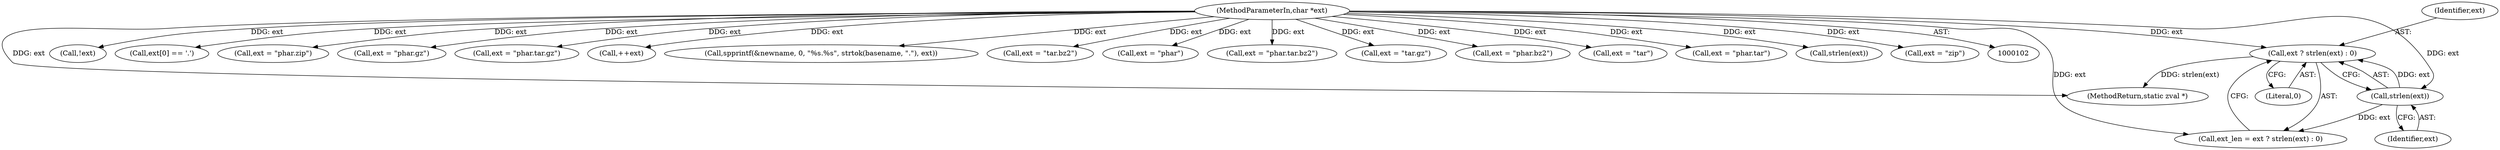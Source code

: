 digraph "0_php_b2cf3f064b8f5efef89bb084521b61318c71781b@API" {
"1000139" [label="(Call,ext ? strlen(ext) : 0)"];
"1000104" [label="(MethodParameterIn,char *ext)"];
"1000141" [label="(Call,strlen(ext))"];
"1000151" [label="(Call,!ext)"];
"1000143" [label="(Literal,0)"];
"1000141" [label="(Call,strlen(ext))"];
"1000142" [label="(Identifier,ext)"];
"1000270" [label="(Call,ext[0] == '.')"];
"1000169" [label="(Call,ext = \"phar.zip\")"];
"1000139" [label="(Call,ext ? strlen(ext) : 0)"];
"1000235" [label="(Call,ext = \"phar.gz\")"];
"1000140" [label="(Identifier,ext)"];
"1000194" [label="(Call,ext = \"phar.tar.gz\")"];
"1000276" [label="(Call,++ext)"];
"1000308" [label="(Call,spprintf(&newname, 0, \"%s.%s\", strtok(basename, \".\"), ext))"];
"1000204" [label="(Call,ext = \"tar.bz2\")"];
"1000245" [label="(Call,ext = \"phar\")"];
"1000137" [label="(Call,ext_len = ext ? strlen(ext) : 0)"];
"1000209" [label="(Call,ext = \"phar.tar.bz2\")"];
"1000189" [label="(Call,ext = \"tar.gz\")"];
"1000104" [label="(MethodParameterIn,char *ext)"];
"1000240" [label="(Call,ext = \"phar.bz2\")"];
"1000219" [label="(Call,ext = \"tar\")"];
"1000224" [label="(Call,ext = \"phar.tar\")"];
"1000354" [label="(Call,strlen(ext))"];
"1000686" [label="(MethodReturn,static zval *)"];
"1000164" [label="(Call,ext = \"zip\")"];
"1000139" -> "1000137"  [label="AST: "];
"1000139" -> "1000141"  [label="CFG: "];
"1000139" -> "1000143"  [label="CFG: "];
"1000140" -> "1000139"  [label="AST: "];
"1000141" -> "1000139"  [label="AST: "];
"1000143" -> "1000139"  [label="AST: "];
"1000137" -> "1000139"  [label="CFG: "];
"1000139" -> "1000686"  [label="DDG: strlen(ext)"];
"1000104" -> "1000139"  [label="DDG: ext"];
"1000141" -> "1000139"  [label="DDG: ext"];
"1000104" -> "1000102"  [label="AST: "];
"1000104" -> "1000686"  [label="DDG: ext"];
"1000104" -> "1000137"  [label="DDG: ext"];
"1000104" -> "1000141"  [label="DDG: ext"];
"1000104" -> "1000151"  [label="DDG: ext"];
"1000104" -> "1000164"  [label="DDG: ext"];
"1000104" -> "1000169"  [label="DDG: ext"];
"1000104" -> "1000189"  [label="DDG: ext"];
"1000104" -> "1000194"  [label="DDG: ext"];
"1000104" -> "1000204"  [label="DDG: ext"];
"1000104" -> "1000209"  [label="DDG: ext"];
"1000104" -> "1000219"  [label="DDG: ext"];
"1000104" -> "1000224"  [label="DDG: ext"];
"1000104" -> "1000235"  [label="DDG: ext"];
"1000104" -> "1000240"  [label="DDG: ext"];
"1000104" -> "1000245"  [label="DDG: ext"];
"1000104" -> "1000270"  [label="DDG: ext"];
"1000104" -> "1000276"  [label="DDG: ext"];
"1000104" -> "1000308"  [label="DDG: ext"];
"1000104" -> "1000354"  [label="DDG: ext"];
"1000141" -> "1000142"  [label="CFG: "];
"1000142" -> "1000141"  [label="AST: "];
"1000141" -> "1000137"  [label="DDG: ext"];
}
